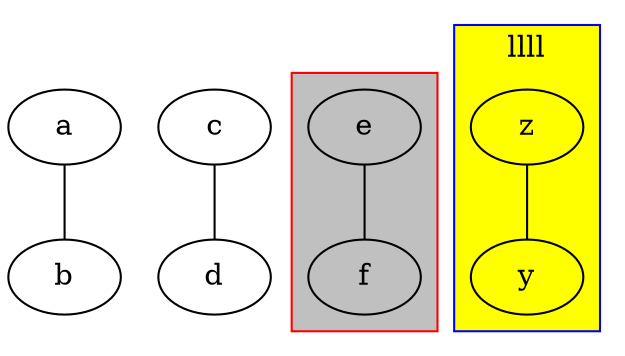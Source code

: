 graph G {

    a -- b
    c -- d
    subgraph cluster1 {
        graph[color=red, bgcolor=grey]
        e -- f
    }
    subgraph cluster2 {
        color = blue
        bgcolor=yellow
        label=llll
        z -- y
    }
}

